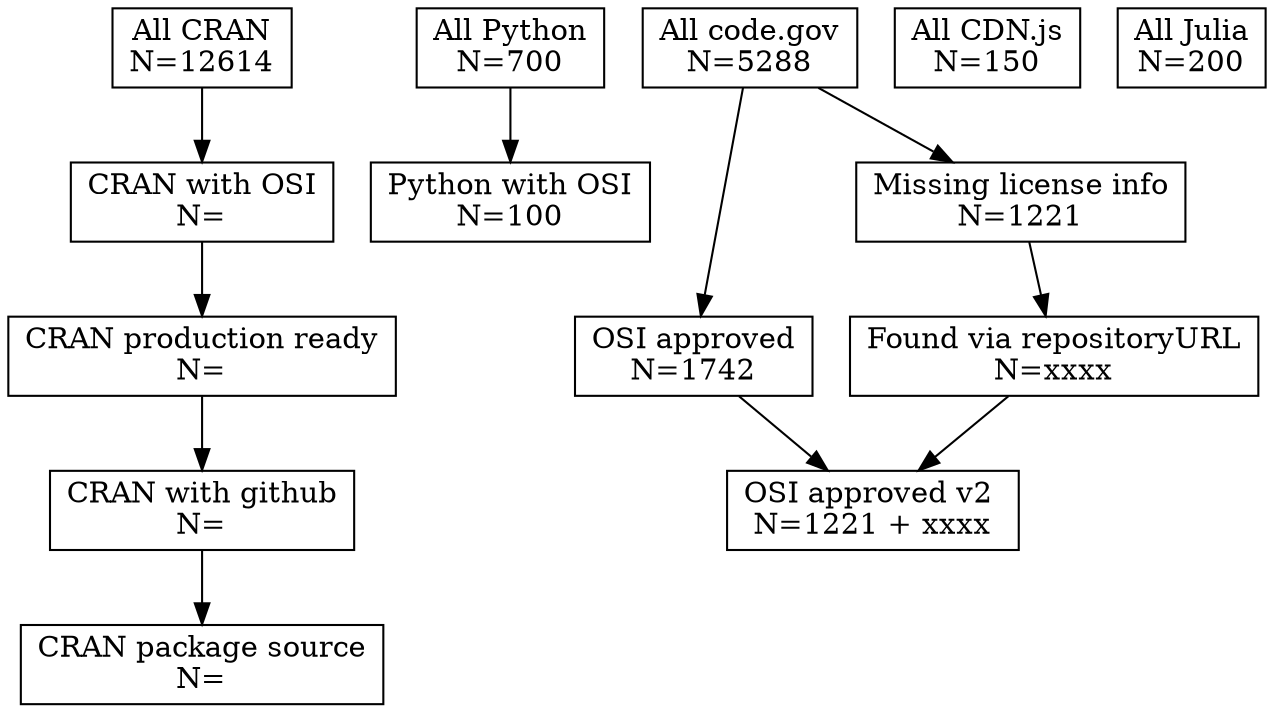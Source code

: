 digraph g {
  #start [shape = box, label = "OSS Software"];

  cran000 [shape = box, label = "All CRAN\nN=12614"];
  cran010 [shape = box, label = "CRAN with OSI\nN="];
  cran020 [shape = box, label = "CRAN production ready\nN="];
  cran030 [shape = box, label = "CRAN with github\nN="];
  cran040 [shape = box, label = "CRAN package source\nN="];

  py000 [shape = box, label = "All Python\nN=700"];
  py010 [shape = box, label = "Python with OSI\nN=100"];

  gov000 [shape = box, label = "All code.gov\nN=5288"];
  gov010 [shape = box, label = "OSI approved\nN=1742"];
  gov020 [shape = box, label = "Missing license info\nN=1221"];
  gov030 [shape = box, label = "Found via repositoryURL\nN=xxxx"];
  gov040 [shape = box, label = "OSI approved v2 \nN=1221 + xxxx"];

  cdn000 [shape = box, label = "All CDN.js\nN=150"];

  julia000 [shape = box, label = "All Julia\nN=200"];

  #start -> {node000 node040 node060 node070 node080};

  cran000 -> cran010;
  cran010 -> cran020;
  cran020 -> cran030;
  cran030 -> cran040;

  gov000 -> gov010;
  gov000 -> gov020;
  gov020 -> gov030;
  gov030 -> gov040;
  gov010 -> gov040;

  py000 -> py010;
}
